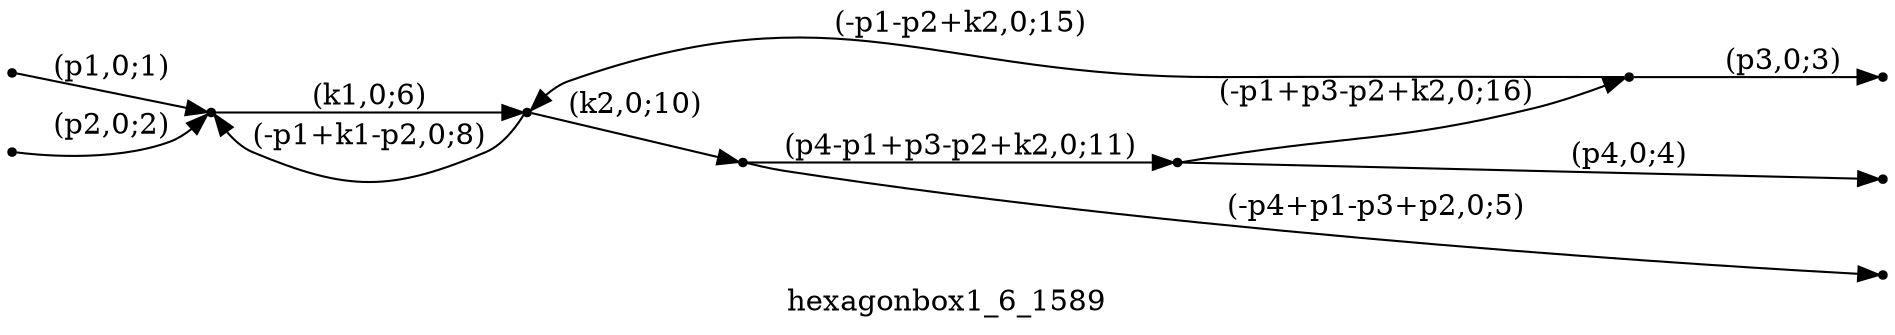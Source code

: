 digraph hexagonbox1_6_1589 {
  label="hexagonbox1_6_1589";
  rankdir="LR";
  subgraph edges {
    -1 -> 2 [label="(p1,0;1)"];
    -2 -> 2 [label="(p2,0;2)"];
    5 -> -3 [label="(p3,0;3)"];
    4 -> -4 [label="(p4,0;4)"];
    1 -> -5 [label="(-p4+p1-p3+p2,0;5)"];
    2 -> 3 [label="(k1,0;6)"];
    3 -> 2 [label="(-p1+k1-p2,0;8)"];
    3 -> 1 [label="(k2,0;10)"];
    1 -> 4 [label="(p4-p1+p3-p2+k2,0;11)"];
    5 -> 3 [label="(-p1-p2+k2,0;15)"];
    4 -> 5 [label="(-p1+p3-p2+k2,0;16)"];
  }
  subgraph incoming { rank="source"; -1; -2; }
  subgraph outgoing { rank="sink"; -3; -4; -5; }
-5 [shape=point];
-4 [shape=point];
-3 [shape=point];
-2 [shape=point];
-1 [shape=point];
1 [shape=point];
2 [shape=point];
3 [shape=point];
4 [shape=point];
5 [shape=point];
}

